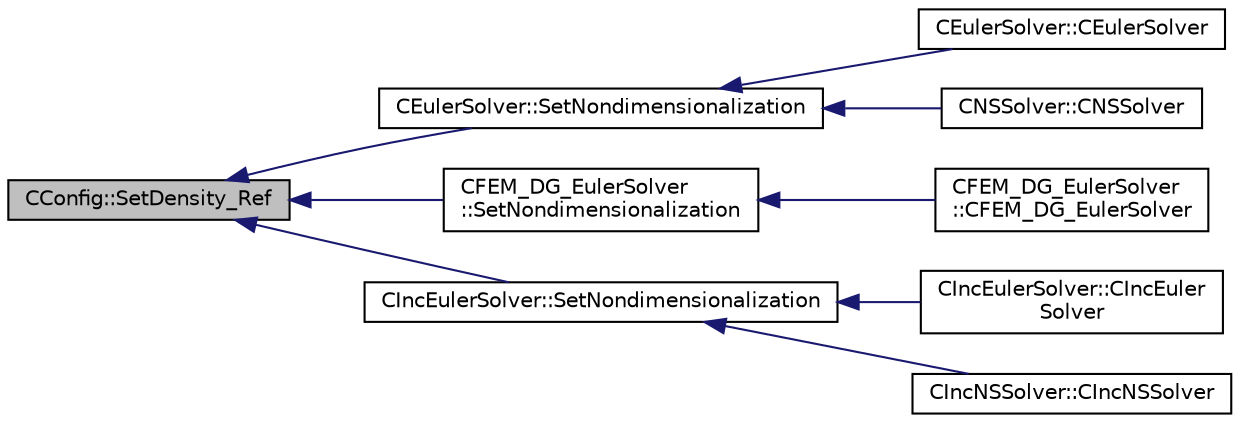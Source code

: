 digraph "CConfig::SetDensity_Ref"
{
  edge [fontname="Helvetica",fontsize="10",labelfontname="Helvetica",labelfontsize="10"];
  node [fontname="Helvetica",fontsize="10",shape=record];
  rankdir="LR";
  Node14424 [label="CConfig::SetDensity_Ref",height=0.2,width=0.4,color="black", fillcolor="grey75", style="filled", fontcolor="black"];
  Node14424 -> Node14425 [dir="back",color="midnightblue",fontsize="10",style="solid",fontname="Helvetica"];
  Node14425 [label="CEulerSolver::SetNondimensionalization",height=0.2,width=0.4,color="black", fillcolor="white", style="filled",URL="$class_c_euler_solver.html#a1c633d6e77fefb2e76308e2ba0af0c2c",tooltip="Set the solver nondimensionalization. "];
  Node14425 -> Node14426 [dir="back",color="midnightblue",fontsize="10",style="solid",fontname="Helvetica"];
  Node14426 [label="CEulerSolver::CEulerSolver",height=0.2,width=0.4,color="black", fillcolor="white", style="filled",URL="$class_c_euler_solver.html#ae1e74218b4e943111b100d7ddcbd4db9"];
  Node14425 -> Node14427 [dir="back",color="midnightblue",fontsize="10",style="solid",fontname="Helvetica"];
  Node14427 [label="CNSSolver::CNSSolver",height=0.2,width=0.4,color="black", fillcolor="white", style="filled",URL="$class_c_n_s_solver.html#a2a8ad49c42b4546696e631cf44b7788b"];
  Node14424 -> Node14428 [dir="back",color="midnightblue",fontsize="10",style="solid",fontname="Helvetica"];
  Node14428 [label="CFEM_DG_EulerSolver\l::SetNondimensionalization",height=0.2,width=0.4,color="black", fillcolor="white", style="filled",URL="$class_c_f_e_m___d_g___euler_solver.html#a31316dc2fe564329d9bb372961b10a3a",tooltip="Set the fluid solver nondimensionalization. "];
  Node14428 -> Node14429 [dir="back",color="midnightblue",fontsize="10",style="solid",fontname="Helvetica"];
  Node14429 [label="CFEM_DG_EulerSolver\l::CFEM_DG_EulerSolver",height=0.2,width=0.4,color="black", fillcolor="white", style="filled",URL="$class_c_f_e_m___d_g___euler_solver.html#a70d30ef9e7cd7620d54ec73f4b1ed28c"];
  Node14424 -> Node14430 [dir="back",color="midnightblue",fontsize="10",style="solid",fontname="Helvetica"];
  Node14430 [label="CIncEulerSolver::SetNondimensionalization",height=0.2,width=0.4,color="black", fillcolor="white", style="filled",URL="$class_c_inc_euler_solver.html#a2cffaa24417cb3803d36d38b3874d6d0",tooltip="Set the solver nondimensionalization. "];
  Node14430 -> Node14431 [dir="back",color="midnightblue",fontsize="10",style="solid",fontname="Helvetica"];
  Node14431 [label="CIncEulerSolver::CIncEuler\lSolver",height=0.2,width=0.4,color="black", fillcolor="white", style="filled",URL="$class_c_inc_euler_solver.html#a91f644b8f9a00215bac5bcd31dfc06d8"];
  Node14430 -> Node14432 [dir="back",color="midnightblue",fontsize="10",style="solid",fontname="Helvetica"];
  Node14432 [label="CIncNSSolver::CIncNSSolver",height=0.2,width=0.4,color="black", fillcolor="white", style="filled",URL="$class_c_inc_n_s_solver.html#a82152ac7e91fb1c5c073d98a1f08e2aa"];
}
